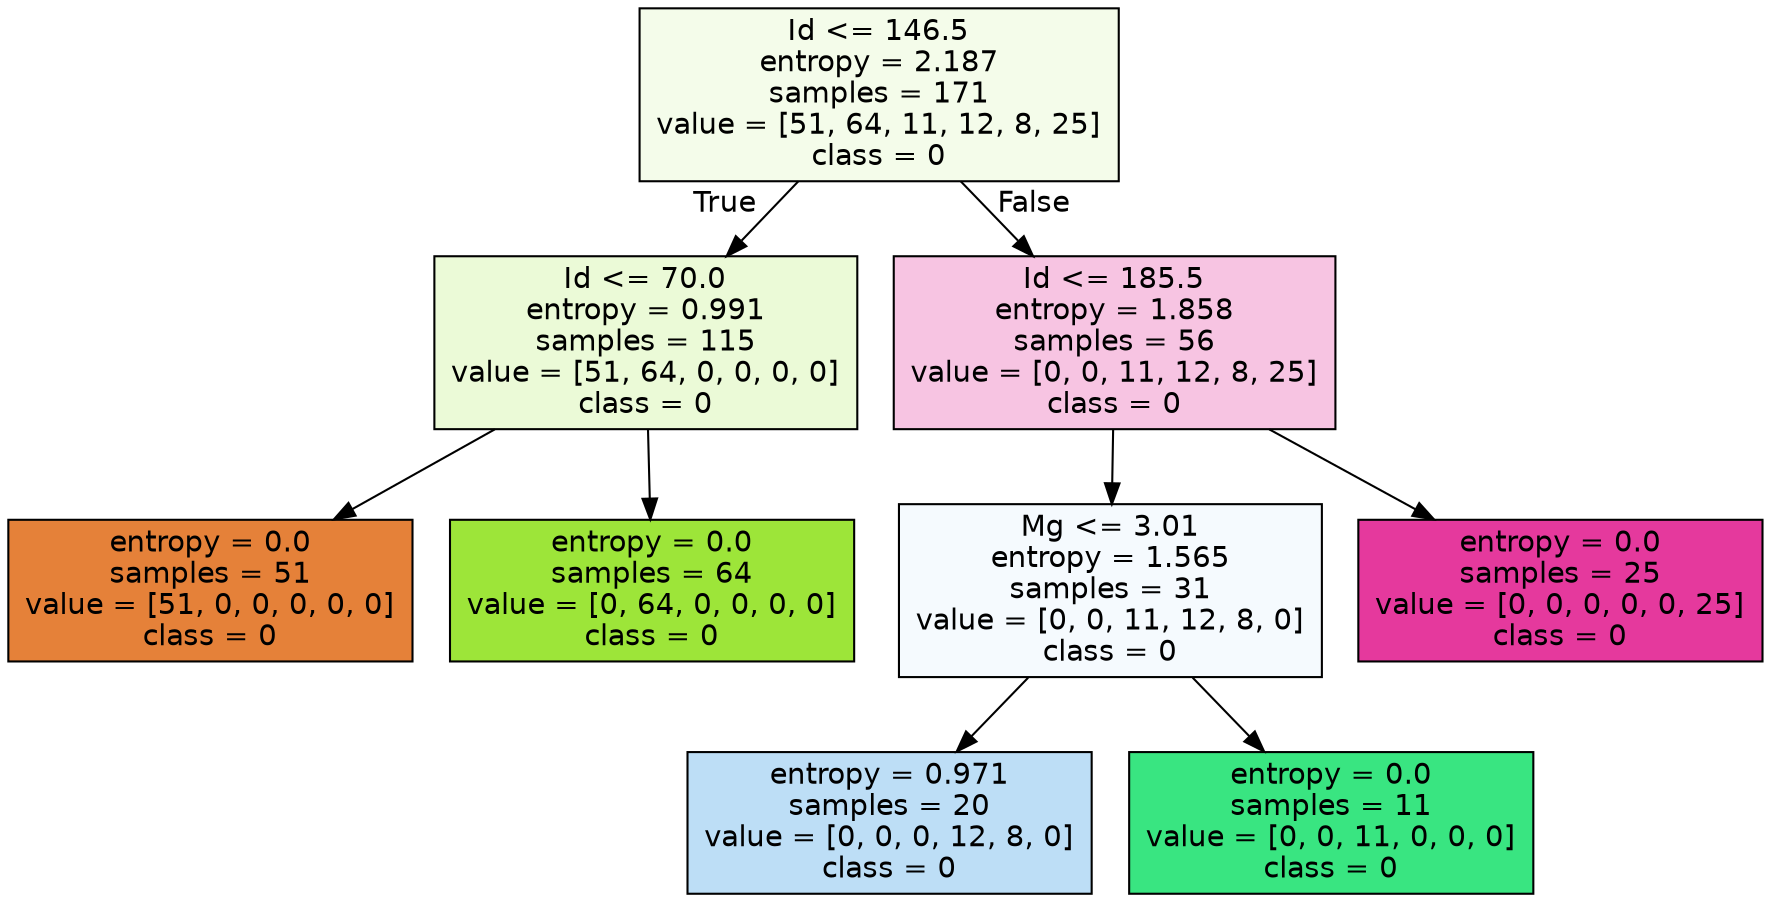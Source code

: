 digraph Tree {
node [shape=box, style="filled", color="black", fontname="helvetica"] ;
edge [fontname="helvetica"] ;
0 [label="Id <= 146.5\nentropy = 2.187\nsamples = 171\nvalue = [51, 64, 11, 12, 8, 25]\nclass = 0", fillcolor="#f4fcea"] ;
1 [label="Id <= 70.0\nentropy = 0.991\nsamples = 115\nvalue = [51, 64, 0, 0, 0, 0]\nclass = 0", fillcolor="#ebfad7"] ;
0 -> 1 [labeldistance=2.5, labelangle=45, headlabel="True"] ;
2 [label="entropy = 0.0\nsamples = 51\nvalue = [51, 0, 0, 0, 0, 0]\nclass = 0", fillcolor="#e58139"] ;
1 -> 2 ;
3 [label="entropy = 0.0\nsamples = 64\nvalue = [0, 64, 0, 0, 0, 0]\nclass = 0", fillcolor="#9de539"] ;
1 -> 3 ;
4 [label="Id <= 185.5\nentropy = 1.858\nsamples = 56\nvalue = [0, 0, 11, 12, 8, 25]\nclass = 0", fillcolor="#f7c4e2"] ;
0 -> 4 [labeldistance=2.5, labelangle=-45, headlabel="False"] ;
5 [label="Mg <= 3.01\nentropy = 1.565\nsamples = 31\nvalue = [0, 0, 11, 12, 8, 0]\nclass = 0", fillcolor="#f5fafe"] ;
4 -> 5 ;
6 [label="entropy = 0.971\nsamples = 20\nvalue = [0, 0, 0, 12, 8, 0]\nclass = 0", fillcolor="#bddef6"] ;
5 -> 6 ;
7 [label="entropy = 0.0\nsamples = 11\nvalue = [0, 0, 11, 0, 0, 0]\nclass = 0", fillcolor="#39e581"] ;
5 -> 7 ;
8 [label="entropy = 0.0\nsamples = 25\nvalue = [0, 0, 0, 0, 0, 25]\nclass = 0", fillcolor="#e5399d"] ;
4 -> 8 ;
}